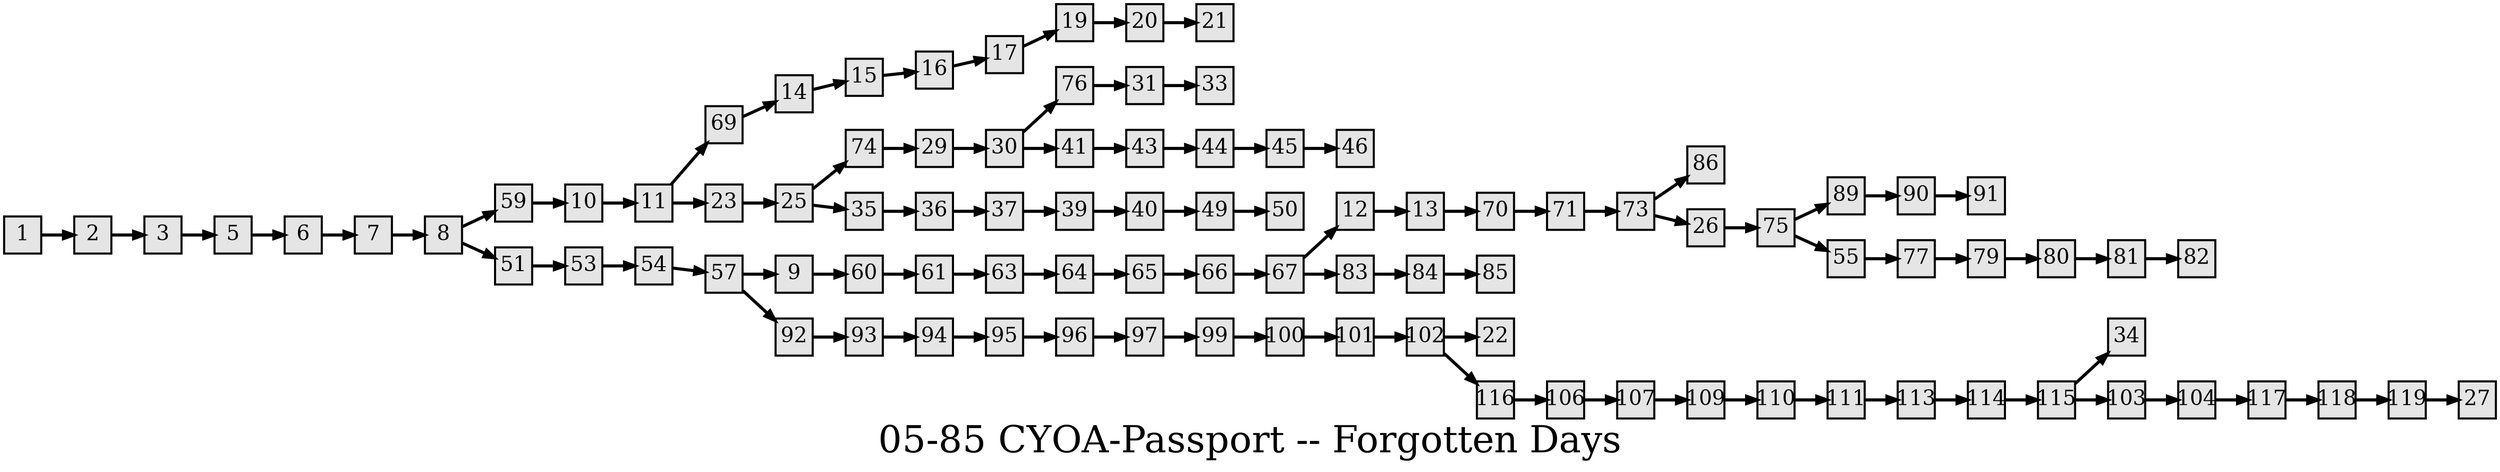 digraph g{
  graph [ label="05-85 CYOA-Passport -- Forgotten Days" rankdir=LR, ordering=out, fontsize=36, nodesep="0.35", ranksep="0.45"];
  node  [shape=rect, penwidth=2, fontsize=20, style=filled, fillcolor=grey90, margin="0,0", labelfloat=true, regular=true, fixedsize=true];
  edge  [labelfloat=true, penwidth=3, fontsize=12];

  1 -> 2;
  2 -> 3;
  3 -> 5;
  5 -> 6;
  6 -> 7;
  7 -> 8;
  8 -> 59;
  8 -> 51;
  9 -> 60;
  10 -> 11;
  11 -> 69;
  11 -> 23;
  12 -> 13;
  13 -> 70;
  14 -> 15;
  15 -> 16;
  16 -> 17;
  17 -> 19;
  19 -> 20;
  20 -> 21;
  23 -> 25;
  25 -> 74;
  25 -> 35;
  26 -> 75;
  29 -> 30;
  30 -> 76;
  30 -> 41;
  31 -> 33;
  35 -> 36;
  36 -> 37;
  37 -> 39;
  39 -> 40;
  40 -> 49;
  41 -> 43;
  43 -> 44;
  44 -> 45;
  45 -> 46;
  49 -> 50;
  51 -> 53;
  53 -> 54;
  54 -> 57;
  55 -> 77;
  57 -> 9;
  57 -> 92;
  59 -> 10;
  60 -> 61;
  61 -> 63;
  63 -> 64;
  64 -> 65;
  65 -> 66;
  66 -> 67;
  67 -> 12;
  67 -> 83;
  69 -> 14;
  70 -> 71;
  71 -> 73;
  73 -> 86;
  73 -> 26;
  74 -> 29;
  75 -> 89;
  75 -> 55;
  76 -> 31;
  77 -> 79;
  79 -> 80;
  80 -> 81;
  81 -> 82;
  83 -> 84;
  84 -> 85;
  89 -> 90;
  90 -> 91;
  92 -> 93;
  93 -> 94;
  94 -> 95;
  95 -> 96;
  96 -> 97;
  97 -> 99;
  99 -> 100;
  100 -> 101;
  101 -> 102;
  102 -> 22;
  102 -> 116;
  103 -> 104;
  104 -> 117;
  106 -> 107;
  107 -> 109;
  109 -> 110;
  110 -> 111;
  111 -> 113;
  113 -> 114;
  114 -> 115;
  115 -> 34;
  115 -> 103;
  116 -> 106;
  117 -> 118;
  118 -> 119;
  119 -> 27;
}

